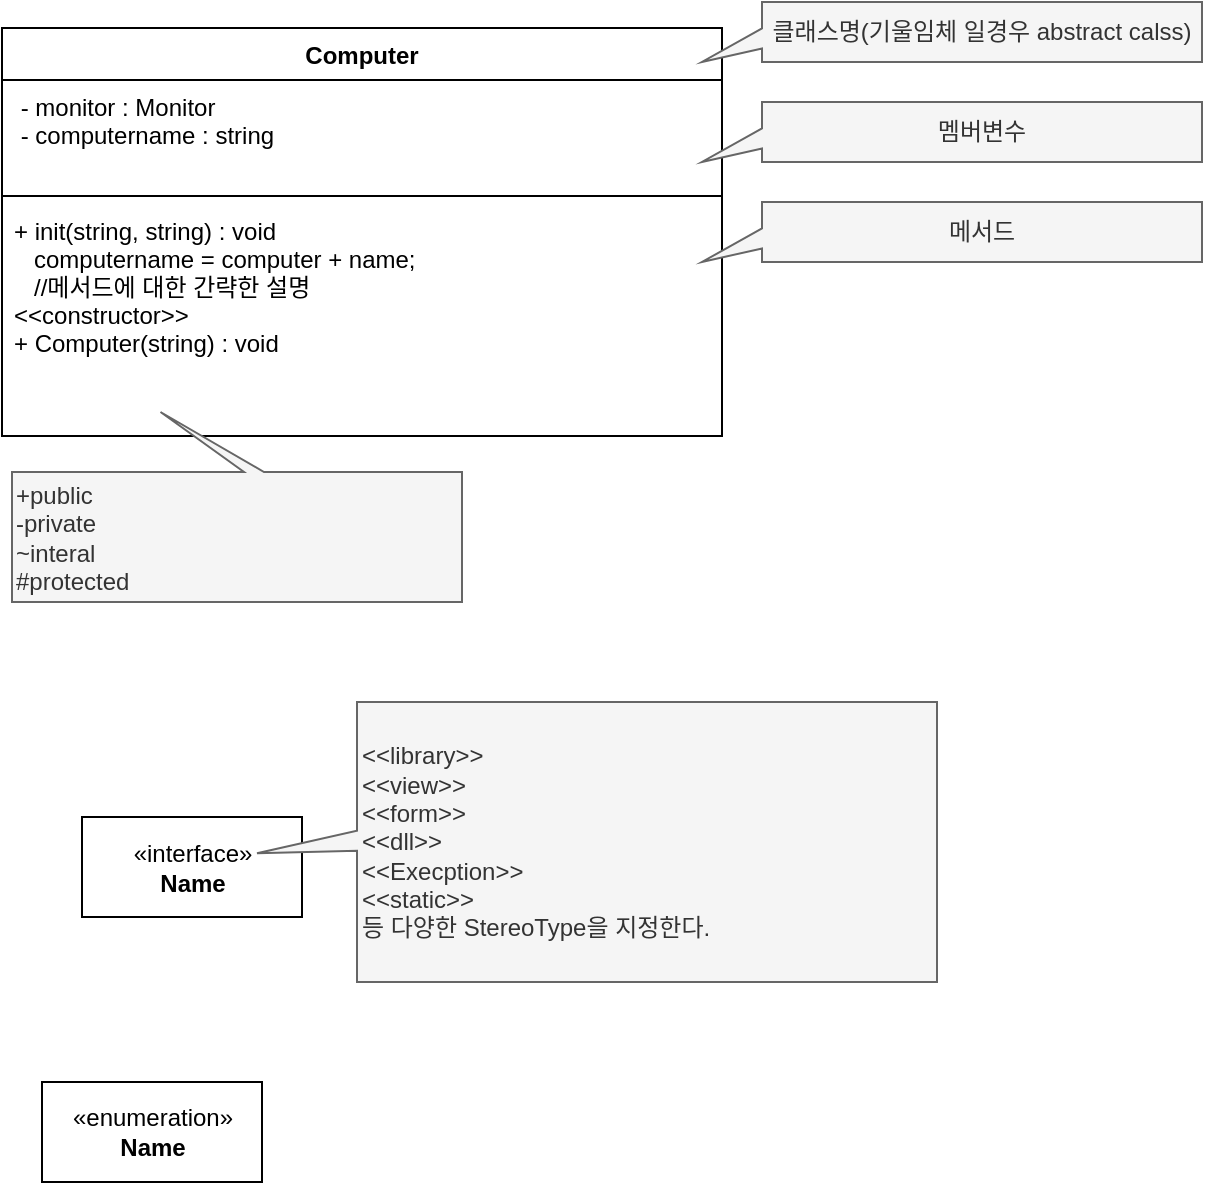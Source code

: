 <mxfile version="20.6.0" type="device"><diagram id="C5RBs43oDa-KdzZeNtuy" name="Page-1"><mxGraphModel dx="1422" dy="794" grid="1" gridSize="10" guides="1" tooltips="1" connect="1" arrows="1" fold="1" page="1" pageScale="1" pageWidth="827" pageHeight="1169" math="0" shadow="0"><root><mxCell id="WIyWlLk6GJQsqaUBKTNV-0"/><mxCell id="WIyWlLk6GJQsqaUBKTNV-1" parent="WIyWlLk6GJQsqaUBKTNV-0"/><mxCell id="A6jEKDnrJPkpb3QwIxSq-0" value="Computer" style="swimlane;fontStyle=1;align=center;verticalAlign=top;childLayout=stackLayout;horizontal=1;startSize=26;horizontalStack=0;resizeParent=1;resizeParentMax=0;resizeLast=0;collapsible=1;marginBottom=0;direction=east;" vertex="1" parent="WIyWlLk6GJQsqaUBKTNV-1"><mxGeometry x="10" y="63" width="360" height="204" as="geometry"><mxRectangle x="50" y="80" width="100" height="30" as="alternateBounds"/></mxGeometry></mxCell><mxCell id="A6jEKDnrJPkpb3QwIxSq-1" value=" - monitor : Monitor&#10; - computername : string" style="text;strokeColor=none;fillColor=none;align=left;verticalAlign=top;spacingLeft=4;spacingRight=4;overflow=hidden;rotatable=0;points=[[0,0.5],[1,0.5]];portConstraint=eastwest;" vertex="1" parent="A6jEKDnrJPkpb3QwIxSq-0"><mxGeometry y="26" width="360" height="54" as="geometry"/></mxCell><mxCell id="A6jEKDnrJPkpb3QwIxSq-2" value="" style="line;strokeWidth=1;fillColor=none;align=left;verticalAlign=middle;spacingTop=-1;spacingLeft=3;spacingRight=3;rotatable=0;labelPosition=right;points=[];portConstraint=eastwest;strokeColor=inherit;" vertex="1" parent="A6jEKDnrJPkpb3QwIxSq-0"><mxGeometry y="80" width="360" height="8" as="geometry"/></mxCell><object label="+ init(string, string) : void&#10;   computername = computer + name;&#10;   //메서드에 대한 간략한 설명&#10;&lt;&lt;constructor&gt;&gt;&#10;+ Computer(string) : void" placeholders="1" id="A6jEKDnrJPkpb3QwIxSq-3"><mxCell style="text;strokeColor=none;fillColor=none;align=left;verticalAlign=top;spacingLeft=4;spacingRight=4;overflow=hidden;rotatable=0;points=[[0,0.5],[1,0.5]];portConstraint=eastwest;" vertex="1" parent="A6jEKDnrJPkpb3QwIxSq-0"><mxGeometry y="88" width="360" height="116" as="geometry"/></mxCell></object><mxCell id="A6jEKDnrJPkpb3QwIxSq-4" value="&amp;laquo;interface&amp;raquo;&lt;br&gt;&lt;b&gt;Name&lt;/b&gt;" style="html=1;" vertex="1" parent="WIyWlLk6GJQsqaUBKTNV-1"><mxGeometry x="50" y="457.5" width="110" height="50" as="geometry"/></mxCell><mxCell id="A6jEKDnrJPkpb3QwIxSq-7" value="«enumeration»&lt;br&gt;&lt;b&gt;Name&lt;/b&gt;" style="html=1;" vertex="1" parent="WIyWlLk6GJQsqaUBKTNV-1"><mxGeometry x="30" y="590" width="110" height="50" as="geometry"/></mxCell><mxCell id="A6jEKDnrJPkpb3QwIxSq-10" value="클래스명(기울임체 일경우 abstract calss)" style="shape=callout;perimeter=calloutPerimeter;size=30;position=0.44;base=10;position2=1;rotation=90;direction=east;html=1;whiteSpace=wrap;horizontal=0;fillColor=#f5f5f5;fontColor=#333333;strokeColor=#666666;" vertex="1" parent="WIyWlLk6GJQsqaUBKTNV-1"><mxGeometry x="470" y="-60" width="30" height="250" as="geometry"/></mxCell><mxCell id="A6jEKDnrJPkpb3QwIxSq-11" value="멤버변수" style="shape=callout;perimeter=calloutPerimeter;size=30;position=0.44;base=10;position2=1;rotation=90;direction=east;html=1;whiteSpace=wrap;horizontal=0;fillColor=#f5f5f5;fontColor=#333333;strokeColor=#666666;" vertex="1" parent="WIyWlLk6GJQsqaUBKTNV-1"><mxGeometry x="470" y="-10" width="30" height="250" as="geometry"/></mxCell><mxCell id="A6jEKDnrJPkpb3QwIxSq-12" value="메서드" style="shape=callout;perimeter=calloutPerimeter;size=30;position=0.44;base=10;position2=1;rotation=90;direction=east;html=1;whiteSpace=wrap;horizontal=0;fillColor=#f5f5f5;fontColor=#333333;strokeColor=#666666;" vertex="1" parent="WIyWlLk6GJQsqaUBKTNV-1"><mxGeometry x="470" y="40" width="30" height="250" as="geometry"/></mxCell><mxCell id="A6jEKDnrJPkpb3QwIxSq-15" value="+public&lt;br&gt;-private&lt;br&gt;~interal&lt;br&gt;#protected" style="shape=callout;perimeter=calloutPerimeter;size=30;position=0.44;base=10;position2=0.67;rotation=90;direction=south;html=1;whiteSpace=wrap;horizontal=0;align=left;fillColor=#f5f5f5;fontColor=#333333;strokeColor=#666666;" vertex="1" parent="WIyWlLk6GJQsqaUBKTNV-1"><mxGeometry x="80" y="190" width="95" height="225" as="geometry"/></mxCell><mxCell id="A6jEKDnrJPkpb3QwIxSq-16" value="&amp;lt;&amp;lt;library&amp;gt;&amp;gt;&lt;br&gt;&amp;lt;&amp;lt;view&amp;gt;&amp;gt;&lt;br&gt;&amp;lt;&amp;lt;form&amp;gt;&amp;gt;&lt;br&gt;&amp;lt;&amp;lt;dll&amp;gt;&amp;gt;&lt;br&gt;&amp;lt;&amp;lt;Execption&amp;gt;&amp;gt;&lt;br&gt;&amp;lt;&amp;lt;static&amp;gt;&amp;gt;&lt;br&gt;등 다양한 StereoType을 지정한다." style="shape=callout;perimeter=calloutPerimeter;size=50;position=0.46;base=10;position2=0.54;rotation=90;direction=east;html=1;whiteSpace=wrap;horizontal=0;align=left;fillColor=#f5f5f5;fontColor=#333333;strokeColor=#666666;" vertex="1" parent="WIyWlLk6GJQsqaUBKTNV-1"><mxGeometry x="237.5" y="300" width="140" height="340" as="geometry"/></mxCell></root></mxGraphModel></diagram></mxfile>